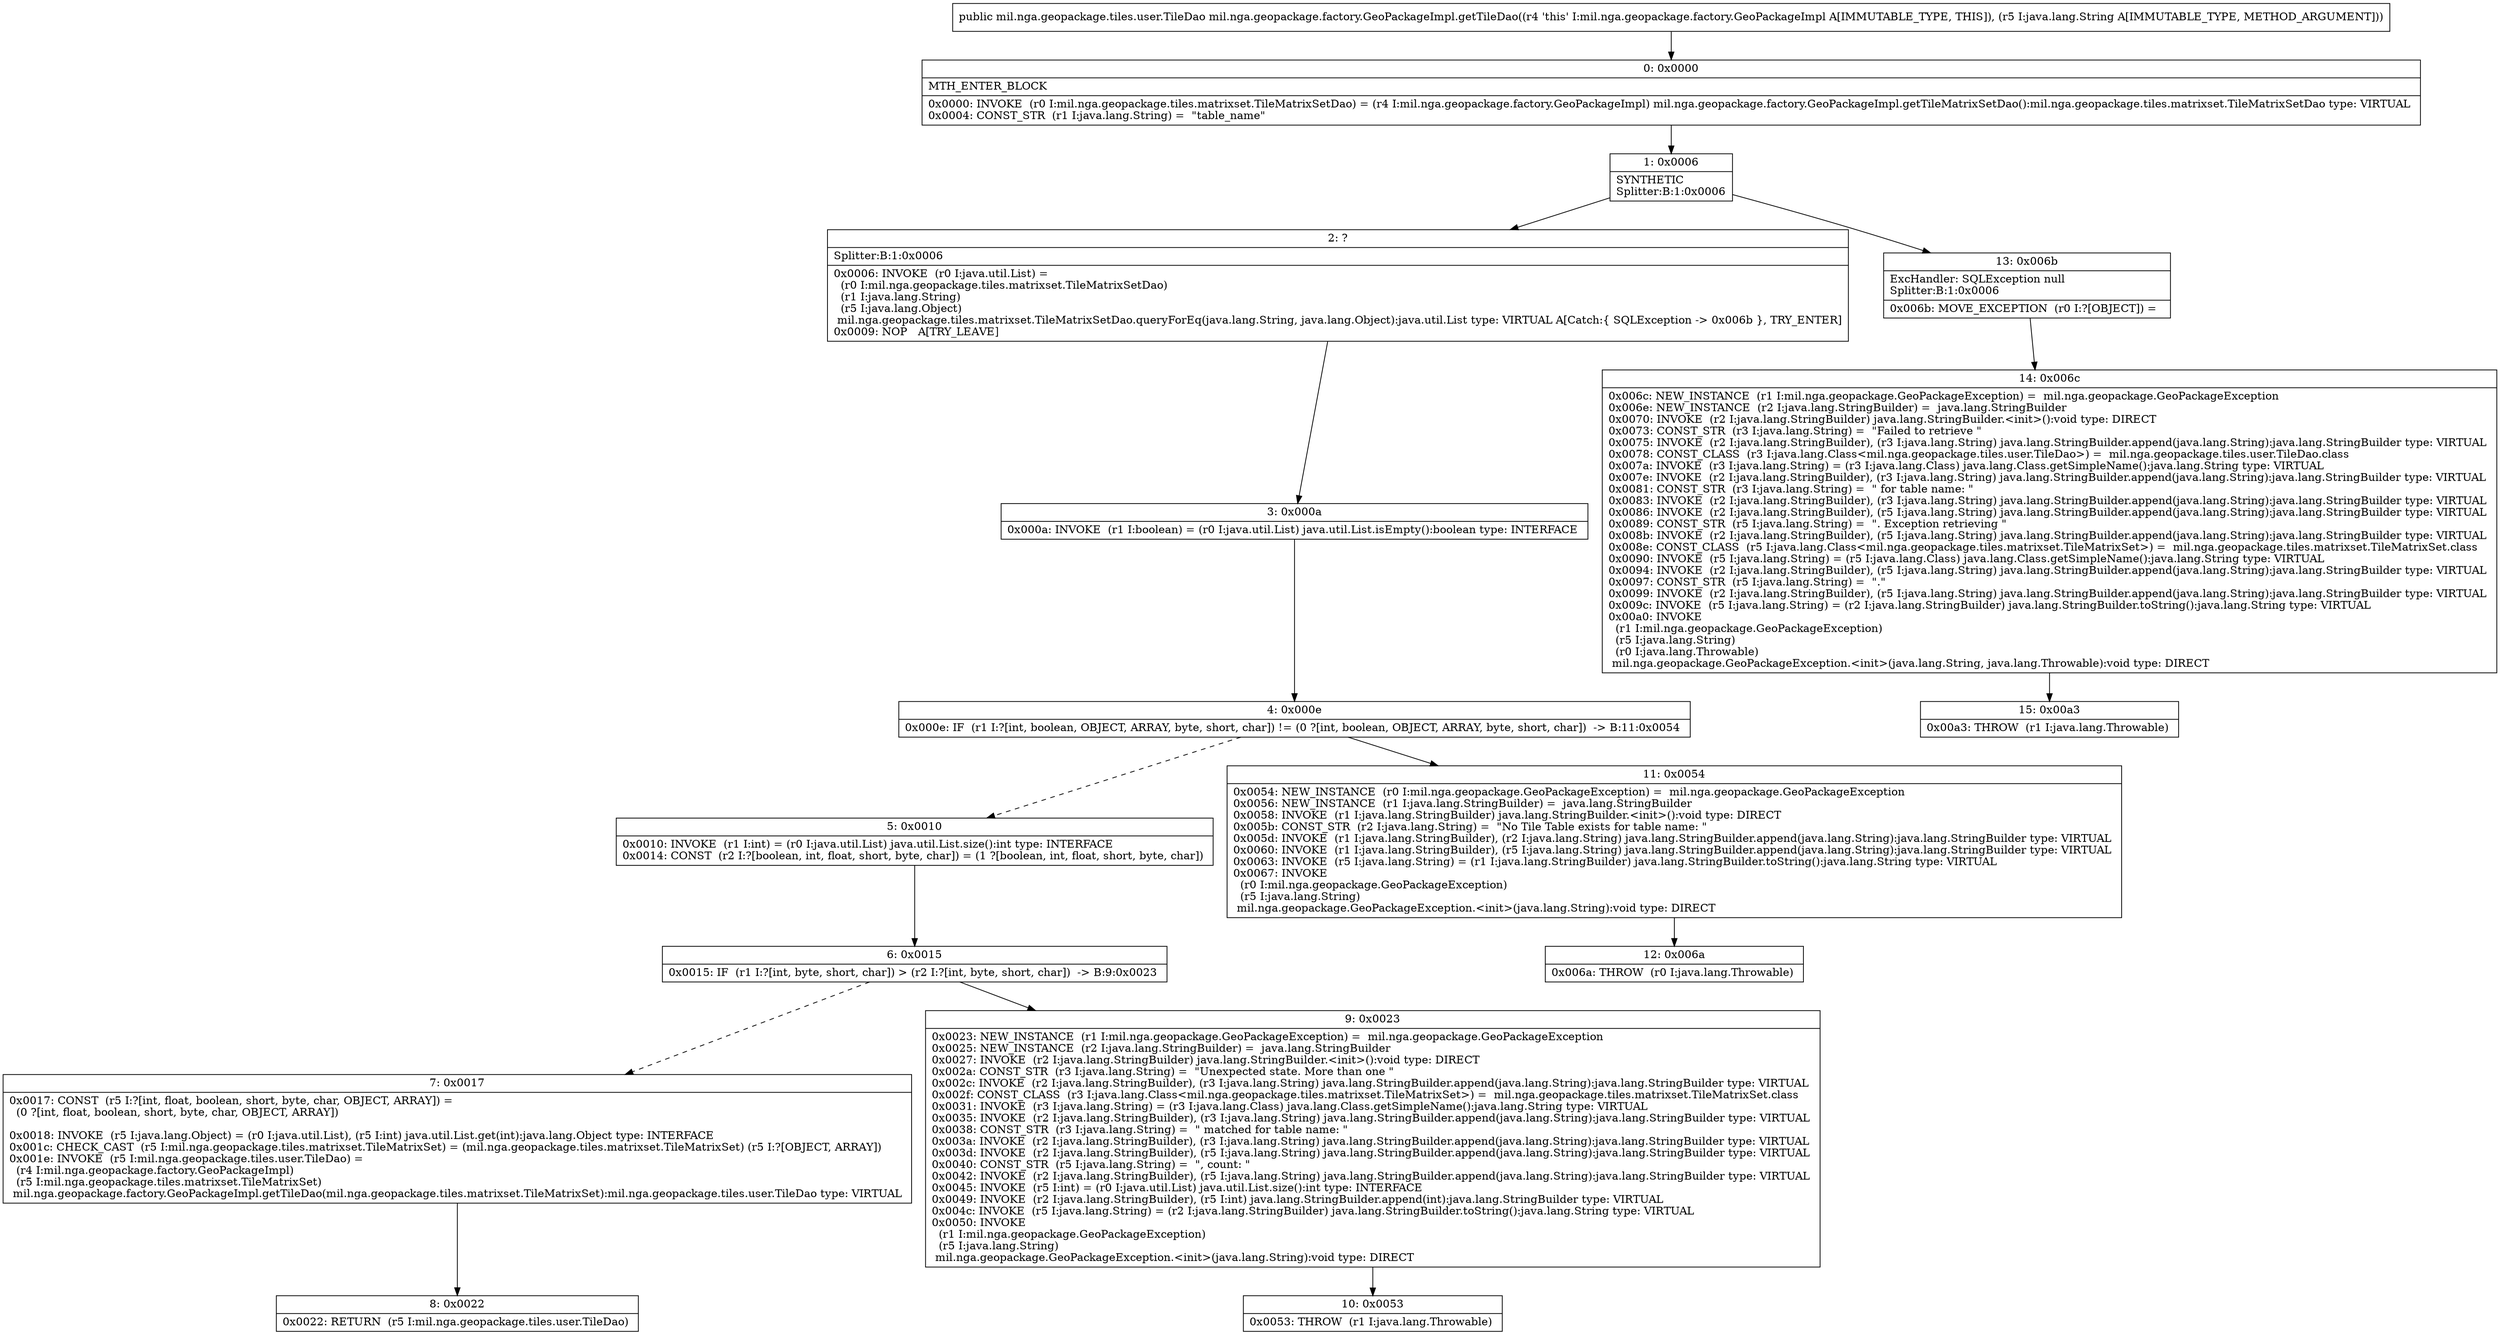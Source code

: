 digraph "CFG formil.nga.geopackage.factory.GeoPackageImpl.getTileDao(Ljava\/lang\/String;)Lmil\/nga\/geopackage\/tiles\/user\/TileDao;" {
Node_0 [shape=record,label="{0\:\ 0x0000|MTH_ENTER_BLOCK\l|0x0000: INVOKE  (r0 I:mil.nga.geopackage.tiles.matrixset.TileMatrixSetDao) = (r4 I:mil.nga.geopackage.factory.GeoPackageImpl) mil.nga.geopackage.factory.GeoPackageImpl.getTileMatrixSetDao():mil.nga.geopackage.tiles.matrixset.TileMatrixSetDao type: VIRTUAL \l0x0004: CONST_STR  (r1 I:java.lang.String) =  \"table_name\" \l}"];
Node_1 [shape=record,label="{1\:\ 0x0006|SYNTHETIC\lSplitter:B:1:0x0006\l}"];
Node_2 [shape=record,label="{2\:\ ?|Splitter:B:1:0x0006\l|0x0006: INVOKE  (r0 I:java.util.List) = \l  (r0 I:mil.nga.geopackage.tiles.matrixset.TileMatrixSetDao)\l  (r1 I:java.lang.String)\l  (r5 I:java.lang.Object)\l mil.nga.geopackage.tiles.matrixset.TileMatrixSetDao.queryForEq(java.lang.String, java.lang.Object):java.util.List type: VIRTUAL A[Catch:\{ SQLException \-\> 0x006b \}, TRY_ENTER]\l0x0009: NOP   A[TRY_LEAVE]\l}"];
Node_3 [shape=record,label="{3\:\ 0x000a|0x000a: INVOKE  (r1 I:boolean) = (r0 I:java.util.List) java.util.List.isEmpty():boolean type: INTERFACE \l}"];
Node_4 [shape=record,label="{4\:\ 0x000e|0x000e: IF  (r1 I:?[int, boolean, OBJECT, ARRAY, byte, short, char]) != (0 ?[int, boolean, OBJECT, ARRAY, byte, short, char])  \-\> B:11:0x0054 \l}"];
Node_5 [shape=record,label="{5\:\ 0x0010|0x0010: INVOKE  (r1 I:int) = (r0 I:java.util.List) java.util.List.size():int type: INTERFACE \l0x0014: CONST  (r2 I:?[boolean, int, float, short, byte, char]) = (1 ?[boolean, int, float, short, byte, char]) \l}"];
Node_6 [shape=record,label="{6\:\ 0x0015|0x0015: IF  (r1 I:?[int, byte, short, char]) \> (r2 I:?[int, byte, short, char])  \-\> B:9:0x0023 \l}"];
Node_7 [shape=record,label="{7\:\ 0x0017|0x0017: CONST  (r5 I:?[int, float, boolean, short, byte, char, OBJECT, ARRAY]) = \l  (0 ?[int, float, boolean, short, byte, char, OBJECT, ARRAY])\l \l0x0018: INVOKE  (r5 I:java.lang.Object) = (r0 I:java.util.List), (r5 I:int) java.util.List.get(int):java.lang.Object type: INTERFACE \l0x001c: CHECK_CAST  (r5 I:mil.nga.geopackage.tiles.matrixset.TileMatrixSet) = (mil.nga.geopackage.tiles.matrixset.TileMatrixSet) (r5 I:?[OBJECT, ARRAY]) \l0x001e: INVOKE  (r5 I:mil.nga.geopackage.tiles.user.TileDao) = \l  (r4 I:mil.nga.geopackage.factory.GeoPackageImpl)\l  (r5 I:mil.nga.geopackage.tiles.matrixset.TileMatrixSet)\l mil.nga.geopackage.factory.GeoPackageImpl.getTileDao(mil.nga.geopackage.tiles.matrixset.TileMatrixSet):mil.nga.geopackage.tiles.user.TileDao type: VIRTUAL \l}"];
Node_8 [shape=record,label="{8\:\ 0x0022|0x0022: RETURN  (r5 I:mil.nga.geopackage.tiles.user.TileDao) \l}"];
Node_9 [shape=record,label="{9\:\ 0x0023|0x0023: NEW_INSTANCE  (r1 I:mil.nga.geopackage.GeoPackageException) =  mil.nga.geopackage.GeoPackageException \l0x0025: NEW_INSTANCE  (r2 I:java.lang.StringBuilder) =  java.lang.StringBuilder \l0x0027: INVOKE  (r2 I:java.lang.StringBuilder) java.lang.StringBuilder.\<init\>():void type: DIRECT \l0x002a: CONST_STR  (r3 I:java.lang.String) =  \"Unexpected state. More than one \" \l0x002c: INVOKE  (r2 I:java.lang.StringBuilder), (r3 I:java.lang.String) java.lang.StringBuilder.append(java.lang.String):java.lang.StringBuilder type: VIRTUAL \l0x002f: CONST_CLASS  (r3 I:java.lang.Class\<mil.nga.geopackage.tiles.matrixset.TileMatrixSet\>) =  mil.nga.geopackage.tiles.matrixset.TileMatrixSet.class \l0x0031: INVOKE  (r3 I:java.lang.String) = (r3 I:java.lang.Class) java.lang.Class.getSimpleName():java.lang.String type: VIRTUAL \l0x0035: INVOKE  (r2 I:java.lang.StringBuilder), (r3 I:java.lang.String) java.lang.StringBuilder.append(java.lang.String):java.lang.StringBuilder type: VIRTUAL \l0x0038: CONST_STR  (r3 I:java.lang.String) =  \" matched for table name: \" \l0x003a: INVOKE  (r2 I:java.lang.StringBuilder), (r3 I:java.lang.String) java.lang.StringBuilder.append(java.lang.String):java.lang.StringBuilder type: VIRTUAL \l0x003d: INVOKE  (r2 I:java.lang.StringBuilder), (r5 I:java.lang.String) java.lang.StringBuilder.append(java.lang.String):java.lang.StringBuilder type: VIRTUAL \l0x0040: CONST_STR  (r5 I:java.lang.String) =  \", count: \" \l0x0042: INVOKE  (r2 I:java.lang.StringBuilder), (r5 I:java.lang.String) java.lang.StringBuilder.append(java.lang.String):java.lang.StringBuilder type: VIRTUAL \l0x0045: INVOKE  (r5 I:int) = (r0 I:java.util.List) java.util.List.size():int type: INTERFACE \l0x0049: INVOKE  (r2 I:java.lang.StringBuilder), (r5 I:int) java.lang.StringBuilder.append(int):java.lang.StringBuilder type: VIRTUAL \l0x004c: INVOKE  (r5 I:java.lang.String) = (r2 I:java.lang.StringBuilder) java.lang.StringBuilder.toString():java.lang.String type: VIRTUAL \l0x0050: INVOKE  \l  (r1 I:mil.nga.geopackage.GeoPackageException)\l  (r5 I:java.lang.String)\l mil.nga.geopackage.GeoPackageException.\<init\>(java.lang.String):void type: DIRECT \l}"];
Node_10 [shape=record,label="{10\:\ 0x0053|0x0053: THROW  (r1 I:java.lang.Throwable) \l}"];
Node_11 [shape=record,label="{11\:\ 0x0054|0x0054: NEW_INSTANCE  (r0 I:mil.nga.geopackage.GeoPackageException) =  mil.nga.geopackage.GeoPackageException \l0x0056: NEW_INSTANCE  (r1 I:java.lang.StringBuilder) =  java.lang.StringBuilder \l0x0058: INVOKE  (r1 I:java.lang.StringBuilder) java.lang.StringBuilder.\<init\>():void type: DIRECT \l0x005b: CONST_STR  (r2 I:java.lang.String) =  \"No Tile Table exists for table name: \" \l0x005d: INVOKE  (r1 I:java.lang.StringBuilder), (r2 I:java.lang.String) java.lang.StringBuilder.append(java.lang.String):java.lang.StringBuilder type: VIRTUAL \l0x0060: INVOKE  (r1 I:java.lang.StringBuilder), (r5 I:java.lang.String) java.lang.StringBuilder.append(java.lang.String):java.lang.StringBuilder type: VIRTUAL \l0x0063: INVOKE  (r5 I:java.lang.String) = (r1 I:java.lang.StringBuilder) java.lang.StringBuilder.toString():java.lang.String type: VIRTUAL \l0x0067: INVOKE  \l  (r0 I:mil.nga.geopackage.GeoPackageException)\l  (r5 I:java.lang.String)\l mil.nga.geopackage.GeoPackageException.\<init\>(java.lang.String):void type: DIRECT \l}"];
Node_12 [shape=record,label="{12\:\ 0x006a|0x006a: THROW  (r0 I:java.lang.Throwable) \l}"];
Node_13 [shape=record,label="{13\:\ 0x006b|ExcHandler: SQLException null\lSplitter:B:1:0x0006\l|0x006b: MOVE_EXCEPTION  (r0 I:?[OBJECT]) =  \l}"];
Node_14 [shape=record,label="{14\:\ 0x006c|0x006c: NEW_INSTANCE  (r1 I:mil.nga.geopackage.GeoPackageException) =  mil.nga.geopackage.GeoPackageException \l0x006e: NEW_INSTANCE  (r2 I:java.lang.StringBuilder) =  java.lang.StringBuilder \l0x0070: INVOKE  (r2 I:java.lang.StringBuilder) java.lang.StringBuilder.\<init\>():void type: DIRECT \l0x0073: CONST_STR  (r3 I:java.lang.String) =  \"Failed to retrieve \" \l0x0075: INVOKE  (r2 I:java.lang.StringBuilder), (r3 I:java.lang.String) java.lang.StringBuilder.append(java.lang.String):java.lang.StringBuilder type: VIRTUAL \l0x0078: CONST_CLASS  (r3 I:java.lang.Class\<mil.nga.geopackage.tiles.user.TileDao\>) =  mil.nga.geopackage.tiles.user.TileDao.class \l0x007a: INVOKE  (r3 I:java.lang.String) = (r3 I:java.lang.Class) java.lang.Class.getSimpleName():java.lang.String type: VIRTUAL \l0x007e: INVOKE  (r2 I:java.lang.StringBuilder), (r3 I:java.lang.String) java.lang.StringBuilder.append(java.lang.String):java.lang.StringBuilder type: VIRTUAL \l0x0081: CONST_STR  (r3 I:java.lang.String) =  \" for table name: \" \l0x0083: INVOKE  (r2 I:java.lang.StringBuilder), (r3 I:java.lang.String) java.lang.StringBuilder.append(java.lang.String):java.lang.StringBuilder type: VIRTUAL \l0x0086: INVOKE  (r2 I:java.lang.StringBuilder), (r5 I:java.lang.String) java.lang.StringBuilder.append(java.lang.String):java.lang.StringBuilder type: VIRTUAL \l0x0089: CONST_STR  (r5 I:java.lang.String) =  \". Exception retrieving \" \l0x008b: INVOKE  (r2 I:java.lang.StringBuilder), (r5 I:java.lang.String) java.lang.StringBuilder.append(java.lang.String):java.lang.StringBuilder type: VIRTUAL \l0x008e: CONST_CLASS  (r5 I:java.lang.Class\<mil.nga.geopackage.tiles.matrixset.TileMatrixSet\>) =  mil.nga.geopackage.tiles.matrixset.TileMatrixSet.class \l0x0090: INVOKE  (r5 I:java.lang.String) = (r5 I:java.lang.Class) java.lang.Class.getSimpleName():java.lang.String type: VIRTUAL \l0x0094: INVOKE  (r2 I:java.lang.StringBuilder), (r5 I:java.lang.String) java.lang.StringBuilder.append(java.lang.String):java.lang.StringBuilder type: VIRTUAL \l0x0097: CONST_STR  (r5 I:java.lang.String) =  \".\" \l0x0099: INVOKE  (r2 I:java.lang.StringBuilder), (r5 I:java.lang.String) java.lang.StringBuilder.append(java.lang.String):java.lang.StringBuilder type: VIRTUAL \l0x009c: INVOKE  (r5 I:java.lang.String) = (r2 I:java.lang.StringBuilder) java.lang.StringBuilder.toString():java.lang.String type: VIRTUAL \l0x00a0: INVOKE  \l  (r1 I:mil.nga.geopackage.GeoPackageException)\l  (r5 I:java.lang.String)\l  (r0 I:java.lang.Throwable)\l mil.nga.geopackage.GeoPackageException.\<init\>(java.lang.String, java.lang.Throwable):void type: DIRECT \l}"];
Node_15 [shape=record,label="{15\:\ 0x00a3|0x00a3: THROW  (r1 I:java.lang.Throwable) \l}"];
MethodNode[shape=record,label="{public mil.nga.geopackage.tiles.user.TileDao mil.nga.geopackage.factory.GeoPackageImpl.getTileDao((r4 'this' I:mil.nga.geopackage.factory.GeoPackageImpl A[IMMUTABLE_TYPE, THIS]), (r5 I:java.lang.String A[IMMUTABLE_TYPE, METHOD_ARGUMENT])) }"];
MethodNode -> Node_0;
Node_0 -> Node_1;
Node_1 -> Node_2;
Node_1 -> Node_13;
Node_2 -> Node_3;
Node_3 -> Node_4;
Node_4 -> Node_5[style=dashed];
Node_4 -> Node_11;
Node_5 -> Node_6;
Node_6 -> Node_7[style=dashed];
Node_6 -> Node_9;
Node_7 -> Node_8;
Node_9 -> Node_10;
Node_11 -> Node_12;
Node_13 -> Node_14;
Node_14 -> Node_15;
}


